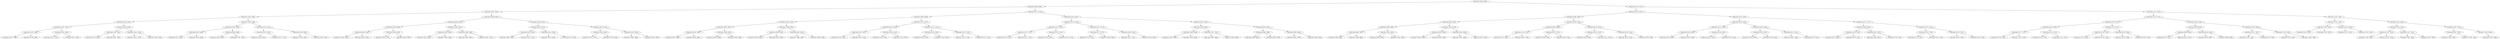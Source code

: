 digraph G{
753870564 [label="Node{data=[3895, 3895]}"]
753870564 -> 215820497
215820497 [label="Node{data=[3083, 3083]}"]
215820497 -> 1924750009
1924750009 [label="Node{data=[2592, 2592]}"]
1924750009 -> 1054421156
1054421156 [label="Node{data=[2460, 2460]}"]
1054421156 -> 1809115549
1809115549 [label="Node{data=[2452, 2452]}"]
1809115549 -> 237686678
237686678 [label="Node{data=[1387, 1387]}"]
237686678 -> 922624120
922624120 [label="Node{data=[1385, 1385]}"]
922624120 -> 1096116755
1096116755 [label="Node{data=[1384, 1384]}"]
922624120 -> 226618277
226618277 [label="Node{data=[1386, 1386]}"]
237686678 -> 1427100668
1427100668 [label="Node{data=[2345, 2345]}"]
1427100668 -> 305513669
305513669 [label="Node{data=[2331, 2331]}"]
1427100668 -> 2019172706
2019172706 [label="Node{data=[2442, 2442]}"]
1809115549 -> 2047090959
2047090959 [label="Node{data=[2456, 2456]}"]
2047090959 -> 1371508096
1371508096 [label="Node{data=[2454, 2454]}"]
1371508096 -> 1838184606
1838184606 [label="Node{data=[2453, 2453]}"]
1371508096 -> 1156060543
1156060543 [label="Node{data=[2455, 2455]}"]
2047090959 -> 532629684
532629684 [label="Node{data=[2458, 2458]}"]
532629684 -> 851514702
851514702 [label="Node{data=[2457, 2457]}"]
532629684 -> 1551621888
1551621888 [label="Node{data=[2459, 2459]}"]
1054421156 -> 1480358429
1480358429 [label="Node{data=[2468, 2468]}"]
1480358429 -> 1025729350
1025729350 [label="Node{data=[2464, 2464]}"]
1025729350 -> 133331657
133331657 [label="Node{data=[2462, 2462]}"]
133331657 -> 99821288
99821288 [label="Node{data=[2461, 2461]}"]
133331657 -> 1050953945
1050953945 [label="Node{data=[2463, 2463]}"]
1025729350 -> 406529304
406529304 [label="Node{data=[2466, 2466]}"]
406529304 -> 210444516
210444516 [label="Node{data=[2465, 2465]}"]
406529304 -> 273908731
273908731 [label="Node{data=[2467, 2467]}"]
1480358429 -> 212722600
212722600 [label="Node{data=[2472, 2472]}"]
212722600 -> 1308562624
1308562624 [label="Node{data=[2470, 2470]}"]
1308562624 -> 405180827
405180827 [label="Node{data=[2469, 2469]}"]
1308562624 -> 350651711
350651711 [label="Node{data=[2471, 2471]}"]
212722600 -> 1999996072
1999996072 [label="Node{data=[2590, 2590]}"]
1999996072 -> 1121572762
1121572762 [label="Node{data=[2587, 2587]}"]
1999996072 -> 1851735059
1851735059 [label="Node{data=[2591, 2591]}"]
1924750009 -> 1311802266
1311802266 [label="Node{data=[2608, 2608]}"]
1311802266 -> 360402480
360402480 [label="Node{data=[2600, 2600]}"]
360402480 -> 429014530
429014530 [label="Node{data=[2596, 2596]}"]
429014530 -> 247080583
247080583 [label="Node{data=[2594, 2594]}"]
247080583 -> 1155287193
1155287193 [label="Node{data=[2593, 2593]}"]
247080583 -> 194614524
194614524 [label="Node{data=[2595, 2595]}"]
429014530 -> 57919907
57919907 [label="Node{data=[2598, 2598]}"]
57919907 -> 1554143572
1554143572 [label="Node{data=[2597, 2597]}"]
57919907 -> 2048674521
2048674521 [label="Node{data=[2599, 2599]}"]
360402480 -> 1030033170
1030033170 [label="Node{data=[2604, 2604]}"]
1030033170 -> 549906380
549906380 [label="Node{data=[2602, 2602]}"]
549906380 -> 1860199033
1860199033 [label="Node{data=[2601, 2601]}"]
549906380 -> 1983035390
1983035390 [label="Node{data=[2603, 2603]}"]
1030033170 -> 1664760757
1664760757 [label="Node{data=[2606, 2606]}"]
1664760757 -> 1951746201
1951746201 [label="Node{data=[2605, 2605]}"]
1664760757 -> 424349632
424349632 [label="Node{data=[2607, 2607]}"]
1311802266 -> 2049295952
2049295952 [label="Node{data=[2616, 2616]}"]
2049295952 -> 1215343922
1215343922 [label="Node{data=[2612, 2612]}"]
1215343922 -> 373241125
373241125 [label="Node{data=[2610, 2610]}"]
373241125 -> 1464536365
1464536365 [label="Node{data=[2609, 2609]}"]
373241125 -> 59266770
59266770 [label="Node{data=[2611, 2611]}"]
1215343922 -> 1314677420
1314677420 [label="Node{data=[2614, 2614]}"]
1314677420 -> 556130399
556130399 [label="Node{data=[2613, 2613]}"]
1314677420 -> 772322099
772322099 [label="Node{data=[2615, 2615]}"]
2049295952 -> 1878482662
1878482662 [label="Node{data=[3074, 3074]}"]
1878482662 -> 1108547766
1108547766 [label="Node{data=[2618, 2618]}"]
1108547766 -> 1287274419
1287274419 [label="Node{data=[2617, 2617]}"]
1108547766 -> 666930236
666930236 [label="Node{data=[2619, 2619]}"]
1878482662 -> 1914041932
1914041932 [label="Node{data=[3081, 3081]}"]
1914041932 -> 681149968
681149968 [label="Node{data=[3080, 3080]}"]
1914041932 -> 893608727
893608727 [label="Node{data=[3082, 3082]}"]
215820497 -> 373405935
373405935 [label="Node{data=[3115, 3115]}"]
373405935 -> 1262193661
1262193661 [label="Node{data=[3099, 3099]}"]
1262193661 -> 796278156
796278156 [label="Node{data=[3091, 3091]}"]
796278156 -> 25409710
25409710 [label="Node{data=[3087, 3087]}"]
25409710 -> 438234801
438234801 [label="Node{data=[3085, 3085]}"]
438234801 -> 225311340
225311340 [label="Node{data=[3084, 3084]}"]
438234801 -> 325659664
325659664 [label="Node{data=[3086, 3086]}"]
25409710 -> 263430171
263430171 [label="Node{data=[3089, 3089]}"]
263430171 -> 1656077370
1656077370 [label="Node{data=[3088, 3088]}"]
263430171 -> 15303834
15303834 [label="Node{data=[3090, 3090]}"]
796278156 -> 1522147643
1522147643 [label="Node{data=[3095, 3095]}"]
1522147643 -> 1209786639
1209786639 [label="Node{data=[3093, 3093]}"]
1209786639 -> 117493850
117493850 [label="Node{data=[3092, 3092]}"]
1209786639 -> 1266764148
1266764148 [label="Node{data=[3094, 3094]}"]
1522147643 -> 1085868742
1085868742 [label="Node{data=[3097, 3097]}"]
1085868742 -> 1463654471
1463654471 [label="Node{data=[3096, 3096]}"]
1085868742 -> 1455296762
1455296762 [label="Node{data=[3098, 3098]}"]
1262193661 -> 389364144
389364144 [label="Node{data=[3107, 3107]}"]
389364144 -> 533917354
533917354 [label="Node{data=[3103, 3103]}"]
533917354 -> 613855927
613855927 [label="Node{data=[3101, 3101]}"]
613855927 -> 34168607
34168607 [label="Node{data=[3100, 3100]}"]
613855927 -> 1011818071
1011818071 [label="Node{data=[3102, 3102]}"]
533917354 -> 878710986
878710986 [label="Node{data=[3105, 3105]}"]
878710986 -> 628236283
628236283 [label="Node{data=[3104, 3104]}"]
878710986 -> 1842040301
1842040301 [label="Node{data=[3106, 3106]}"]
389364144 -> 699554725
699554725 [label="Node{data=[3111, 3111]}"]
699554725 -> 492890137
492890137 [label="Node{data=[3109, 3109]}"]
492890137 -> 676901257
676901257 [label="Node{data=[3108, 3108]}"]
492890137 -> 533411146
533411146 [label="Node{data=[3110, 3110]}"]
699554725 -> 614410853
614410853 [label="Node{data=[3113, 3113]}"]
614410853 -> 1042624207
1042624207 [label="Node{data=[3112, 3112]}"]
614410853 -> 1394349179
1394349179 [label="Node{data=[3114, 3114]}"]
373405935 -> 356194871
356194871 [label="Node{data=[3445, 3445]}"]
356194871 -> 1210767095
1210767095 [label="Node{data=[3123, 3123]}"]
1210767095 -> 1609484907
1609484907 [label="Node{data=[3119, 3119]}"]
1609484907 -> 1826796065
1826796065 [label="Node{data=[3117, 3117]}"]
1826796065 -> 566617896
566617896 [label="Node{data=[3116, 3116]}"]
1826796065 -> 1069944969
1069944969 [label="Node{data=[3118, 3118]}"]
1609484907 -> 374483080
374483080 [label="Node{data=[3121, 3121]}"]
374483080 -> 1876489177
1876489177 [label="Node{data=[3120, 3120]}"]
374483080 -> 1630184877
1630184877 [label="Node{data=[3122, 3122]}"]
1210767095 -> 1860678489
1860678489 [label="Node{data=[3371, 3371]}"]
1860678489 -> 1777782885
1777782885 [label="Node{data=[3277, 3277]}"]
1777782885 -> 1092137145
1092137145 [label="Node{data=[3124, 3124]}"]
1777782885 -> 1965781754
1965781754 [label="Node{data=[3306, 3306]}"]
1860678489 -> 646281853
646281853 [label="Node{data=[3443, 3443]}"]
646281853 -> 2041570096
2041570096 [label="Node{data=[3427, 3427]}"]
646281853 -> 2109086148
2109086148 [label="Node{data=[3444, 3444]}"]
356194871 -> 1394870314
1394870314 [label="Node{data=[3887, 3887]}"]
1394870314 -> 1593820833
1593820833 [label="Node{data=[3665, 3665]}"]
1593820833 -> 1489963053
1489963053 [label="Node{data=[3606, 3606]}"]
1489963053 -> 360334025
360334025 [label="Node{data=[3460, 3460]}"]
1489963053 -> 1718381844
1718381844 [label="Node{data=[3633, 3633]}"]
1593820833 -> 1183217078
1183217078 [label="Node{data=[3791, 3791]}"]
1183217078 -> 1713931051
1713931051 [label="Node{data=[3690, 3690]}"]
1183217078 -> 553908525
553908525 [label="Node{data=[3886, 3886]}"]
1394870314 -> 612508884
612508884 [label="Node{data=[3891, 3891]}"]
612508884 -> 1365036599
1365036599 [label="Node{data=[3889, 3889]}"]
1365036599 -> 1942961900
1942961900 [label="Node{data=[3888, 3888]}"]
1365036599 -> 1304128297
1304128297 [label="Node{data=[3890, 3890]}"]
612508884 -> 2016039630
2016039630 [label="Node{data=[3893, 3893]}"]
2016039630 -> 1328551562
1328551562 [label="Node{data=[3892, 3892]}"]
2016039630 -> 1157786078
1157786078 [label="Node{data=[3894, 3894]}"]
753870564 -> 1408675956
1408675956 [label="Node{data=[5725, 5725]}"]
1408675956 -> 2044736742
2044736742 [label="Node{data=[5237, 5237]}"]
2044736742 -> 908851478
908851478 [label="Node{data=[5086, 5086]}"]
908851478 -> 1622223508
1622223508 [label="Node{data=[3903, 3903]}"]
1622223508 -> 111301606
111301606 [label="Node{data=[3899, 3899]}"]
111301606 -> 2124218576
2124218576 [label="Node{data=[3897, 3897]}"]
2124218576 -> 387429724
387429724 [label="Node{data=[3896, 3896]}"]
2124218576 -> 2124138656
2124138656 [label="Node{data=[3898, 3898]}"]
111301606 -> 1781697014
1781697014 [label="Node{data=[3901, 3901]}"]
1781697014 -> 2092933088
2092933088 [label="Node{data=[3900, 3900]}"]
1781697014 -> 1445492862
1445492862 [label="Node{data=[3902, 3902]}"]
1622223508 -> 1993762003
1993762003 [label="Node{data=[4319, 4319]}"]
1993762003 -> 139800262
139800262 [label="Node{data=[4016, 4016]}"]
139800262 -> 144040115
144040115 [label="Node{data=[3904, 3904]}"]
139800262 -> 493584983
493584983 [label="Node{data=[4060, 4060]}"]
1993762003 -> 1482591701
1482591701 [label="Node{data=[4624, 4624]}"]
1482591701 -> 2036116230
2036116230 [label="Node{data=[4335, 4335]}"]
1482591701 -> 1584094438
1584094438 [label="Node{data=[5078, 5078]}"]
908851478 -> 525538374
525538374 [label="Node{data=[5229, 5229]}"]
525538374 -> 860815964
860815964 [label="Node{data=[5209, 5209]}"]
860815964 -> 794270632
794270632 [label="Node{data=[5118, 5118]}"]
794270632 -> 736067272
736067272 [label="Node{data=[5102, 5102]}"]
794270632 -> 749317841
749317841 [label="Node{data=[5190, 5190]}"]
860815964 -> 1740571898
1740571898 [label="Node{data=[5227, 5227]}"]
1740571898 -> 1957054846
1957054846 [label="Node{data=[5226, 5226]}"]
1740571898 -> 610226204
610226204 [label="Node{data=[5228, 5228]}"]
525538374 -> 1164033376
1164033376 [label="Node{data=[5233, 5233]}"]
1164033376 -> 1525086690
1525086690 [label="Node{data=[5231, 5231]}"]
1525086690 -> 474850937
474850937 [label="Node{data=[5230, 5230]}"]
1525086690 -> 1120717404
1120717404 [label="Node{data=[5232, 5232]}"]
1164033376 -> 168752600
168752600 [label="Node{data=[5235, 5235]}"]
168752600 -> 1732916370
1732916370 [label="Node{data=[5234, 5234]}"]
168752600 -> 373631084
373631084 [label="Node{data=[5236, 5236]}"]
2044736742 -> 855613138
855613138 [label="Node{data=[5253, 5253]}"]
855613138 -> 1327631712
1327631712 [label="Node{data=[5245, 5245]}"]
1327631712 -> 2046447282
2046447282 [label="Node{data=[5241, 5241]}"]
2046447282 -> 1187188649
1187188649 [label="Node{data=[5239, 5239]}"]
1187188649 -> 134480045
134480045 [label="Node{data=[5238, 5238]}"]
1187188649 -> 1460819392
1460819392 [label="Node{data=[5240, 5240]}"]
2046447282 -> 2083921486
2083921486 [label="Node{data=[5243, 5243]}"]
2083921486 -> 584509478
584509478 [label="Node{data=[5242, 5242]}"]
2083921486 -> 176129465
176129465 [label="Node{data=[5244, 5244]}"]
1327631712 -> 1334213987
1334213987 [label="Node{data=[5249, 5249]}"]
1334213987 -> 59690675
59690675 [label="Node{data=[5247, 5247]}"]
59690675 -> 378306876
378306876 [label="Node{data=[5246, 5246]}"]
59690675 -> 1621658649
1621658649 [label="Node{data=[5248, 5248]}"]
1334213987 -> 473536522
473536522 [label="Node{data=[5251, 5251]}"]
473536522 -> 1773614696
1773614696 [label="Node{data=[5250, 5250]}"]
473536522 -> 465624835
465624835 [label="Node{data=[5252, 5252]}"]
855613138 -> 1068253222
1068253222 [label="Node{data=[5717, 5717]}"]
1068253222 -> 1871017489
1871017489 [label="Node{data=[5468, 5468]}"]
1871017489 -> 1062279679
1062279679 [label="Node{data=[5255, 5255]}"]
1062279679 -> 586473937
586473937 [label="Node{data=[5254, 5254]}"]
1062279679 -> 2130979033
2130979033 [label="Node{data=[5279, 5279]}"]
1871017489 -> 1005976790
1005976790 [label="Node{data=[5637, 5637]}"]
1005976790 -> 215778486
215778486 [label="Node{data=[5582, 5582]}"]
1005976790 -> 153290389
153290389 [label="Node{data=[5716, 5716]}"]
1068253222 -> 1472181640
1472181640 [label="Node{data=[5721, 5721]}"]
1472181640 -> 1127801061
1127801061 [label="Node{data=[5719, 5719]}"]
1127801061 -> 732509440
732509440 [label="Node{data=[5718, 5718]}"]
1127801061 -> 976197966
976197966 [label="Node{data=[5720, 5720]}"]
1472181640 -> 278296694
278296694 [label="Node{data=[5723, 5723]}"]
278296694 -> 346922313
346922313 [label="Node{data=[5722, 5722]}"]
278296694 -> 1984871401
1984871401 [label="Node{data=[5724, 5724]}"]
1408675956 -> 820885895
820885895 [label="Node{data=[7347, 7347]}"]
820885895 -> 328933924
328933924 [label="Node{data=[5741, 5741]}"]
328933924 -> 1797567179
1797567179 [label="Node{data=[5733, 5733]}"]
1797567179 -> 1756810677
1756810677 [label="Node{data=[5729, 5729]}"]
1756810677 -> 902459557
902459557 [label="Node{data=[5727, 5727]}"]
902459557 -> 2139811386
2139811386 [label="Node{data=[5726, 5726]}"]
902459557 -> 838253034
838253034 [label="Node{data=[5728, 5728]}"]
1756810677 -> 1869811972
1869811972 [label="Node{data=[5731, 5731]}"]
1869811972 -> 165288727
165288727 [label="Node{data=[5730, 5730]}"]
1869811972 -> 554295080
554295080 [label="Node{data=[5732, 5732]}"]
1797567179 -> 624167690
624167690 [label="Node{data=[5737, 5737]}"]
624167690 -> 1387840921
1387840921 [label="Node{data=[5735, 5735]}"]
1387840921 -> 191065722
191065722 [label="Node{data=[5734, 5734]}"]
1387840921 -> 1694240929
1694240929 [label="Node{data=[5736, 5736]}"]
624167690 -> 1628781423
1628781423 [label="Node{data=[5739, 5739]}"]
1628781423 -> 1964355289
1964355289 [label="Node{data=[5738, 5738]}"]
1628781423 -> 1704271551
1704271551 [label="Node{data=[5740, 5740]}"]
328933924 -> 1642623924
1642623924 [label="Node{data=[7339, 7339]}"]
1642623924 -> 703525541
703525541 [label="Node{data=[6538, 6538]}"]
703525541 -> 1909842471
1909842471 [label="Node{data=[6065, 6065]}"]
1909842471 -> 1014528580
1014528580 [label="Node{data=[6017, 6017]}"]
1909842471 -> 506452908
506452908 [label="Node{data=[6119, 6119]}"]
703525541 -> 1082816790
1082816790 [label="Node{data=[6540, 6540]}"]
1082816790 -> 504397818
504397818 [label="Node{data=[6539, 6539]}"]
1082816790 -> 1631951910
1631951910 [label="Node{data=[6864, 6864]}"]
1642623924 -> 30923033
30923033 [label="Node{data=[7343, 7343]}"]
30923033 -> 302404348
302404348 [label="Node{data=[7341, 7341]}"]
302404348 -> 267649257
267649257 [label="Node{data=[7340, 7340]}"]
302404348 -> 1109203357
1109203357 [label="Node{data=[7342, 7342]}"]
30923033 -> 2109542358
2109542358 [label="Node{data=[7345, 7345]}"]
2109542358 -> 1569465135
1569465135 [label="Node{data=[7344, 7344]}"]
2109542358 -> 1917879103
1917879103 [label="Node{data=[7346, 7346]}"]
820885895 -> 1487650073
1487650073 [label="Node{data=[7355, 7355]}"]
1487650073 -> 1308482149
1308482149 [label="Node{data=[7351, 7351]}"]
1308482149 -> 1909726638
1909726638 [label="Node{data=[7349, 7349]}"]
1909726638 -> 132854224
132854224 [label="Node{data=[7348, 7348]}"]
1909726638 -> 36509505
36509505 [label="Node{data=[7350, 7350]}"]
1308482149 -> 564186003
564186003 [label="Node{data=[7353, 7353]}"]
564186003 -> 1892191076
1892191076 [label="Node{data=[7352, 7352]}"]
564186003 -> 779305244
779305244 [label="Node{data=[7354, 7354]}"]
1487650073 -> 1150209164
1150209164 [label="Node{data=[7363, 7363]}"]
1150209164 -> 1674931165
1674931165 [label="Node{data=[7359, 7359]}"]
1674931165 -> 1475497832
1475497832 [label="Node{data=[7357, 7357]}"]
1475497832 -> 1664982827
1664982827 [label="Node{data=[7356, 7356]}"]
1475497832 -> 1374012780
1374012780 [label="Node{data=[7358, 7358]}"]
1674931165 -> 421975822
421975822 [label="Node{data=[7361, 7361]}"]
421975822 -> 1550467661
1550467661 [label="Node{data=[7360, 7360]}"]
421975822 -> 1403079212
1403079212 [label="Node{data=[7362, 7362]}"]
1150209164 -> 747645841
747645841 [label="Node{data=[7367, 7367]}"]
747645841 -> 60884906
60884906 [label="Node{data=[7365, 7365]}"]
60884906 -> 232215993
232215993 [label="Node{data=[7364, 7364]}"]
60884906 -> 1417580037
1417580037 [label="Node{data=[7366, 7366]}"]
747645841 -> 2040523704
2040523704 [label="Node{data=[7368, 7368]}"]
2040523704 -> 1913139062
1913139062 [label="Node{data=[7369, 7369]}"]
}